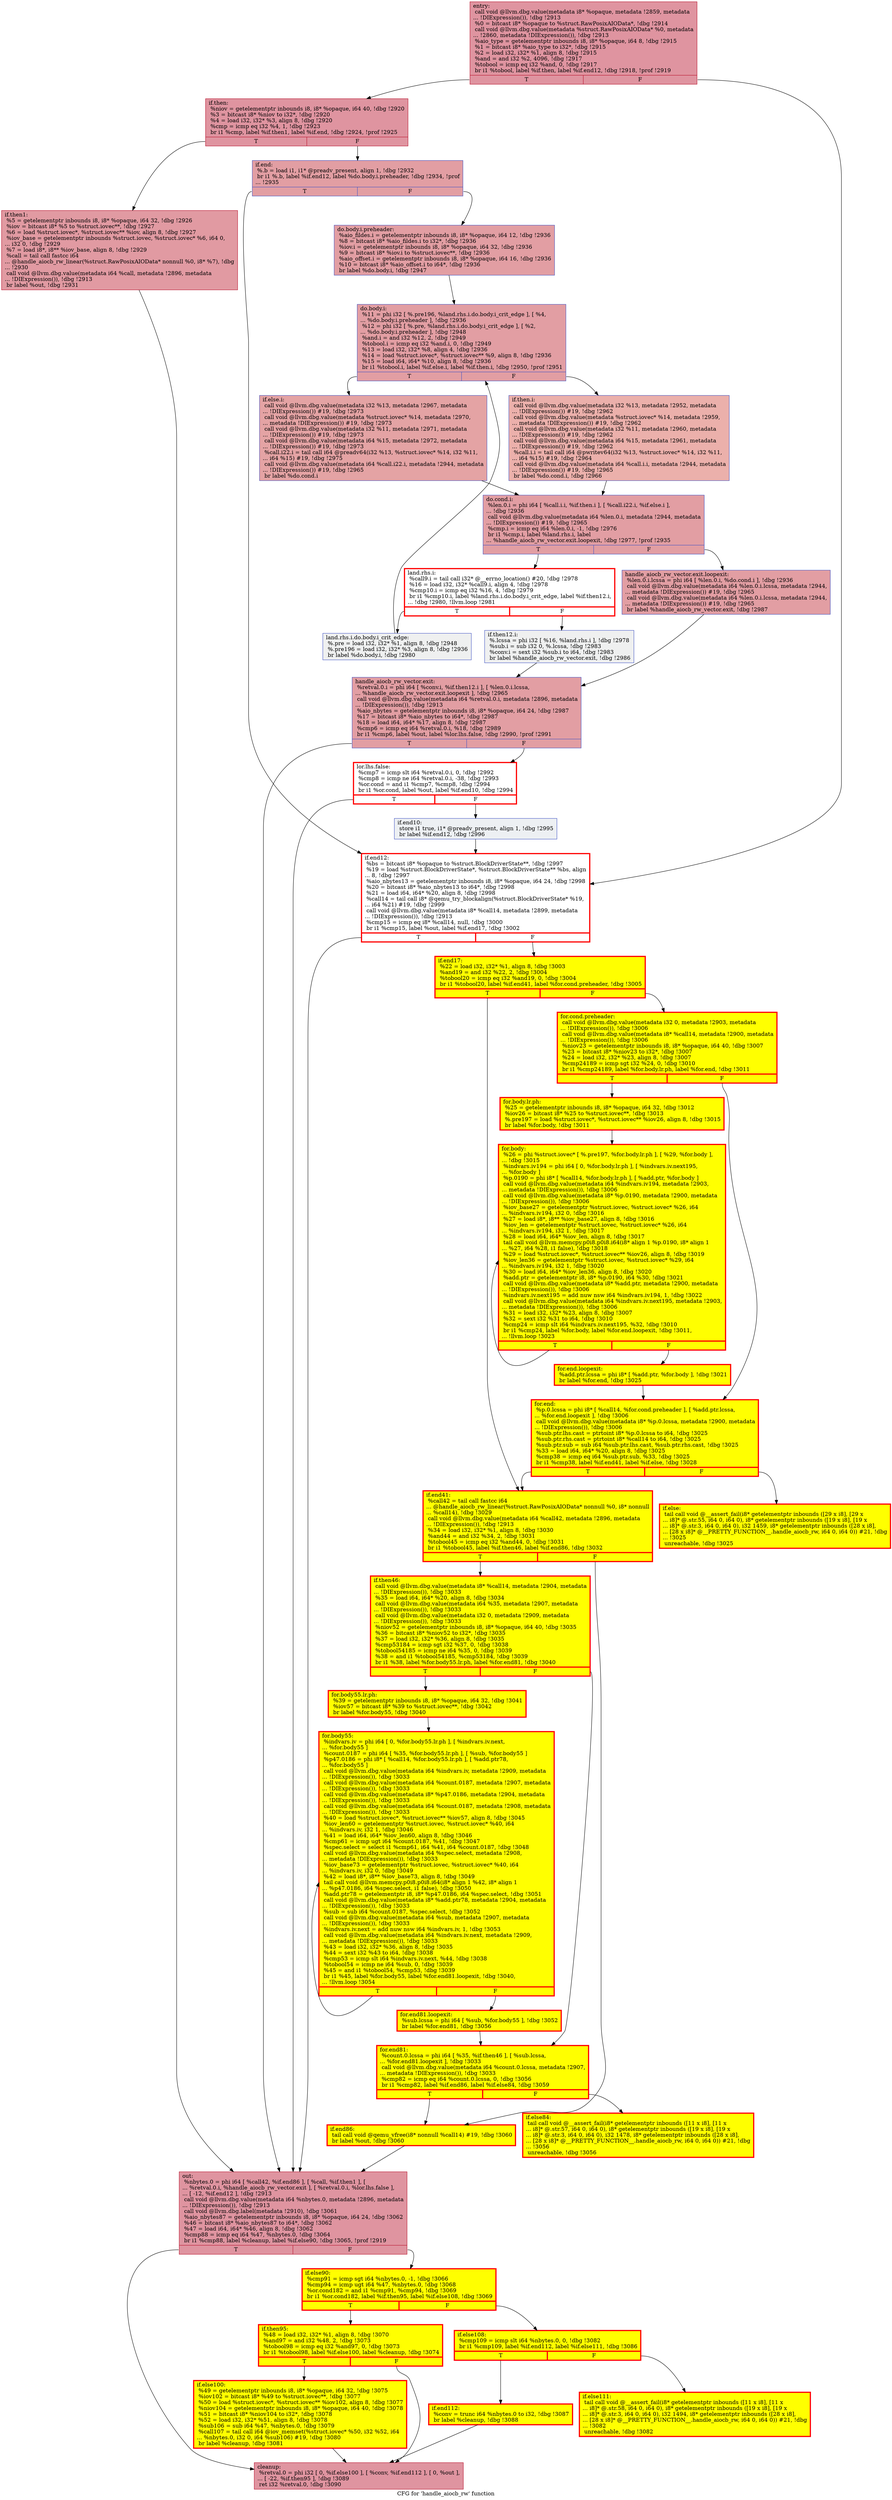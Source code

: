 digraph "CFG for 'handle_aiocb_rw' function" {
	label="CFG for 'handle_aiocb_rw' function";

	Node0x555822f0d650 [shape=record,color="#b70d28ff", style=filled, fillcolor="#b70d2870",label="{entry:\l  call void @llvm.dbg.value(metadata i8* %opaque, metadata !2859, metadata\l... !DIExpression()), !dbg !2913\l  %0 = bitcast i8* %opaque to %struct.RawPosixAIOData*, !dbg !2914\l  call void @llvm.dbg.value(metadata %struct.RawPosixAIOData* %0, metadata\l... !2860, metadata !DIExpression()), !dbg !2913\l  %aio_type = getelementptr inbounds i8, i8* %opaque, i64 8, !dbg !2915\l  %1 = bitcast i8* %aio_type to i32*, !dbg !2915\l  %2 = load i32, i32* %1, align 8, !dbg !2915\l  %and = and i32 %2, 4096, !dbg !2917\l  %tobool = icmp eq i32 %and, 0, !dbg !2917\l  br i1 %tobool, label %if.then, label %if.end12, !dbg !2918, !prof !2919\l|{<s0>T|<s1>F}}"];
	Node0x555822f0d650:s0 -> Node0x5558230dde10;
	Node0x555822f0d650:s1 -> Node0x5558230dde60;
	Node0x5558230dde10 [shape=record,color="#b70d28ff", style=filled, fillcolor="#b70d2870",label="{if.then:                                          \l  %niov = getelementptr inbounds i8, i8* %opaque, i64 40, !dbg !2920\l  %3 = bitcast i8* %niov to i32*, !dbg !2920\l  %4 = load i32, i32* %3, align 8, !dbg !2920\l  %cmp = icmp eq i32 %4, 1, !dbg !2923\l  br i1 %cmp, label %if.then1, label %if.end, !dbg !2924, !prof !2925\l|{<s0>T|<s1>F}}"];
	Node0x5558230dde10:s0 -> Node0x5558230de210;
	Node0x5558230dde10:s1 -> Node0x555823013680;
	Node0x5558230de210 [shape=record,color="#b70d28ff", style=filled, fillcolor="#bb1b2c70",label="{if.then1:                                         \l  %5 = getelementptr inbounds i8, i8* %opaque, i64 32, !dbg !2926\l  %iov = bitcast i8* %5 to %struct.iovec**, !dbg !2927\l  %6 = load %struct.iovec*, %struct.iovec** %iov, align 8, !dbg !2927\l  %iov_base = getelementptr inbounds %struct.iovec, %struct.iovec* %6, i64 0,\l... i32 0, !dbg !2929\l  %7 = load i8*, i8** %iov_base, align 8, !dbg !2929\l  %call = tail call fastcc i64\l... @handle_aiocb_rw_linear(%struct.RawPosixAIOData* nonnull %0, i8* %7), !dbg\l... !2930\l  call void @llvm.dbg.value(metadata i64 %call, metadata !2896, metadata\l... !DIExpression()), !dbg !2913\l  br label %out, !dbg !2931\l}"];
	Node0x5558230de210 -> Node0x555822eedd20;
	Node0x555823013680 [shape=record,color="#3d50c3ff", style=filled, fillcolor="#be242e70",label="{if.end:                                           \l  %.b = load i1, i1* @preadv_present, align 1, !dbg !2932\l  br i1 %.b, label %if.end12, label %do.body.i.preheader, !dbg !2934, !prof\l... !2935\l|{<s0>T|<s1>F}}"];
	Node0x555823013680:s0 -> Node0x5558230dde60;
	Node0x555823013680:s1 -> Node0x55582326eeb0;
	Node0x55582326eeb0 [shape=record,color="#3d50c3ff", style=filled, fillcolor="#be242e70",label="{do.body.i.preheader:                              \l  %aio_fildes.i = getelementptr inbounds i8, i8* %opaque, i64 12, !dbg !2936\l  %8 = bitcast i8* %aio_fildes.i to i32*, !dbg !2936\l  %iov.i = getelementptr inbounds i8, i8* %opaque, i64 32, !dbg !2936\l  %9 = bitcast i8* %iov.i to %struct.iovec**, !dbg !2936\l  %aio_offset.i = getelementptr inbounds i8, i8* %opaque, i64 16, !dbg !2936\l  %10 = bitcast i8* %aio_offset.i to i64*, !dbg !2936\l  br label %do.body.i, !dbg !2947\l}"];
	Node0x55582326eeb0 -> Node0x555823196860;
	Node0x555823196860 [shape=record,color="#3d50c3ff", style=filled, fillcolor="#be242e70",label="{do.body.i:                                        \l  %11 = phi i32 [ %.pre196, %land.rhs.i.do.body.i_crit_edge ], [ %4,\l... %do.body.i.preheader ], !dbg !2936\l  %12 = phi i32 [ %.pre, %land.rhs.i.do.body.i_crit_edge ], [ %2,\l... %do.body.i.preheader ], !dbg !2948\l  %and.i = and i32 %12, 2, !dbg !2949\l  %tobool.i = icmp eq i32 %and.i, 0, !dbg !2949\l  %13 = load i32, i32* %8, align 4, !dbg !2936\l  %14 = load %struct.iovec*, %struct.iovec** %9, align 8, !dbg !2936\l  %15 = load i64, i64* %10, align 8, !dbg !2936\l  br i1 %tobool.i, label %if.else.i, label %if.then.i, !dbg !2950, !prof !2951\l|{<s0>T|<s1>F}}"];
	Node0x555823196860:s0 -> Node0x555823114920;
	Node0x555823196860:s1 -> Node0x555822359a90;
	Node0x555822359a90 [shape=record,color="#3d50c3ff", style=filled, fillcolor="#d24b4070",label="{if.then.i:                                        \l  call void @llvm.dbg.value(metadata i32 %13, metadata !2952, metadata\l... !DIExpression()) #19, !dbg !2962\l  call void @llvm.dbg.value(metadata %struct.iovec* %14, metadata !2959,\l... metadata !DIExpression()) #19, !dbg !2962\l  call void @llvm.dbg.value(metadata i32 %11, metadata !2960, metadata\l... !DIExpression()) #19, !dbg !2962\l  call void @llvm.dbg.value(metadata i64 %15, metadata !2961, metadata\l... !DIExpression()) #19, !dbg !2962\l  %call.i.i = tail call i64 @pwritev64(i32 %13, %struct.iovec* %14, i32 %11,\l... i64 %15) #19, !dbg !2964\l  call void @llvm.dbg.value(metadata i64 %call.i.i, metadata !2944, metadata\l... !DIExpression()) #19, !dbg !2965\l  br label %do.cond.i, !dbg !2966\l}"];
	Node0x555822359a90 -> Node0x5558231968d0;
	Node0x555823114920 [shape=record,color="#3d50c3ff", style=filled, fillcolor="#c32e3170",label="{if.else.i:                                        \l  call void @llvm.dbg.value(metadata i32 %13, metadata !2967, metadata\l... !DIExpression()) #19, !dbg !2973\l  call void @llvm.dbg.value(metadata %struct.iovec* %14, metadata !2970,\l... metadata !DIExpression()) #19, !dbg !2973\l  call void @llvm.dbg.value(metadata i32 %11, metadata !2971, metadata\l... !DIExpression()) #19, !dbg !2973\l  call void @llvm.dbg.value(metadata i64 %15, metadata !2972, metadata\l... !DIExpression()) #19, !dbg !2973\l  %call.i22.i = tail call i64 @preadv64(i32 %13, %struct.iovec* %14, i32 %11,\l... i64 %15) #19, !dbg !2975\l  call void @llvm.dbg.value(metadata i64 %call.i22.i, metadata !2944, metadata\l... !DIExpression()) #19, !dbg !2965\l  br label %do.cond.i\l}"];
	Node0x555823114920 -> Node0x5558231968d0;
	Node0x5558231968d0 [shape=record,color="#3d50c3ff", style=filled, fillcolor="#be242e70",label="{do.cond.i:                                        \l  %len.0.i = phi i64 [ %call.i.i, %if.then.i ], [ %call.i22.i, %if.else.i ],\l... !dbg !2936\l  call void @llvm.dbg.value(metadata i64 %len.0.i, metadata !2944, metadata\l... !DIExpression()) #19, !dbg !2965\l  %cmp.i = icmp eq i64 %len.0.i, -1, !dbg !2976\l  br i1 %cmp.i, label %land.rhs.i, label\l... %handle_aiocb_rw_vector.exit.loopexit, !dbg !2977, !prof !2935\l|{<s0>T|<s1>F}}"];
	Node0x5558231968d0:s0 -> Node0x5558232b13a0;
	Node0x5558231968d0:s1 -> Node0x5558230b7210;
	Node0x5558232b13a0 [shape=record,penwidth=3.0, color="red",label="{land.rhs.i:                                       \l  %call9.i = tail call i32* @__errno_location() #20, !dbg !2978\l  %16 = load i32, i32* %call9.i, align 4, !dbg !2978\l  %cmp10.i = icmp eq i32 %16, 4, !dbg !2979\l  br i1 %cmp10.i, label %land.rhs.i.do.body.i_crit_edge, label %if.then12.i,\l... !dbg !2980, !llvm.loop !2981\l|{<s0>T|<s1>F}}"];
	Node0x5558232b13a0:s0 -> Node0x55582315cb90;
	Node0x5558232b13a0:s1 -> Node0x5558230144a0;
	Node0x55582315cb90 [shape=record,color="#3d50c3ff", style=filled, fillcolor="#dbdcde70",label="{land.rhs.i.do.body.i_crit_edge:                   \l  %.pre = load i32, i32* %1, align 8, !dbg !2948\l  %.pre196 = load i32, i32* %3, align 8, !dbg !2936\l  br label %do.body.i, !dbg !2980\l}"];
	Node0x55582315cb90 -> Node0x555823196860;
	Node0x5558230144a0 [shape=record,color="#3d50c3ff", style=filled, fillcolor="#dbdcde70",label="{if.then12.i:                                      \l  %.lcssa = phi i32 [ %16, %land.rhs.i ], !dbg !2978\l  %sub.i = sub i32 0, %.lcssa, !dbg !2983\l  %conv.i = sext i32 %sub.i to i64, !dbg !2983\l  br label %handle_aiocb_rw_vector.exit, !dbg !2986\l}"];
	Node0x5558230144a0 -> Node0x555823113e60;
	Node0x5558230b7210 [shape=record,color="#3d50c3ff", style=filled, fillcolor="#be242e70",label="{handle_aiocb_rw_vector.exit.loopexit:             \l  %len.0.i.lcssa = phi i64 [ %len.0.i, %do.cond.i ], !dbg !2936\l  call void @llvm.dbg.value(metadata i64 %len.0.i.lcssa, metadata !2944,\l... metadata !DIExpression()) #19, !dbg !2965\l  call void @llvm.dbg.value(metadata i64 %len.0.i.lcssa, metadata !2944,\l... metadata !DIExpression()) #19, !dbg !2965\l  br label %handle_aiocb_rw_vector.exit, !dbg !2987\l}"];
	Node0x5558230b7210 -> Node0x555823113e60;
	Node0x555823113e60 [shape=record,color="#3d50c3ff", style=filled, fillcolor="#be242e70",label="{handle_aiocb_rw_vector.exit:                      \l  %retval.0.i = phi i64 [ %conv.i, %if.then12.i ], [ %len.0.i.lcssa,\l... %handle_aiocb_rw_vector.exit.loopexit ], !dbg !2965\l  call void @llvm.dbg.value(metadata i64 %retval.0.i, metadata !2896, metadata\l... !DIExpression()), !dbg !2913\l  %aio_nbytes = getelementptr inbounds i8, i8* %opaque, i64 24, !dbg !2987\l  %17 = bitcast i8* %aio_nbytes to i64*, !dbg !2987\l  %18 = load i64, i64* %17, align 8, !dbg !2987\l  %cmp6 = icmp eq i64 %retval.0.i, %18, !dbg !2989\l  br i1 %cmp6, label %out, label %lor.lhs.false, !dbg !2990, !prof !2991\l|{<s0>T|<s1>F}}"];
	Node0x555823113e60:s0 -> Node0x555822eedd20;
	Node0x555823113e60:s1 -> Node0x555823189eb0;
	Node0x555823189eb0 [shape=record,penwidth=3.0, color="red",label="{lor.lhs.false:                                    \l  %cmp7 = icmp slt i64 %retval.0.i, 0, !dbg !2992\l  %cmp8 = icmp ne i64 %retval.0.i, -38, !dbg !2993\l  %or.cond = and i1 %cmp7, %cmp8, !dbg !2994\l  br i1 %or.cond, label %out, label %if.end10, !dbg !2994\l|{<s0>T|<s1>F}}"];
	Node0x555823189eb0:s0 -> Node0x555822eedd20;
	Node0x555823189eb0:s1 -> Node0x555823189e60;
	Node0x555823189e60 [shape=record,color="#3d50c3ff", style=filled, fillcolor="#d6dce470",label="{if.end10:                                         \l  store i1 true, i1* @preadv_present, align 1, !dbg !2995\l  br label %if.end12, !dbg !2996\l}"];
	Node0x555823189e60 -> Node0x5558230dde60;
	Node0x5558230dde60 [shape=record,penwidth=3.0, color="red",label="{if.end12:                                         \l  %bs = bitcast i8* %opaque to %struct.BlockDriverState**, !dbg !2997\l  %19 = load %struct.BlockDriverState*, %struct.BlockDriverState** %bs, align\l... 8, !dbg !2997\l  %aio_nbytes13 = getelementptr inbounds i8, i8* %opaque, i64 24, !dbg !2998\l  %20 = bitcast i8* %aio_nbytes13 to i64*, !dbg !2998\l  %21 = load i64, i64* %20, align 8, !dbg !2998\l  %call14 = tail call i8* @qemu_try_blockalign(%struct.BlockDriverState* %19,\l... i64 %21) #19, !dbg !2999\l  call void @llvm.dbg.value(metadata i8* %call14, metadata !2899, metadata\l... !DIExpression()), !dbg !2913\l  %cmp15 = icmp eq i8* %call14, null, !dbg !3000\l  br i1 %cmp15, label %out, label %if.end17, !dbg !3002\l|{<s0>T|<s1>F}}"];
	Node0x5558230dde60:s0 -> Node0x555822eedd20;
	Node0x5558230dde60:s1 -> Node0x5558230fa3d0;
	Node0x5558230fa3d0 [shape=record,penwidth=3.0, style="filled", color="red", fillcolor="yellow",label="{if.end17:                                         \l  %22 = load i32, i32* %1, align 8, !dbg !3003\l  %and19 = and i32 %22, 2, !dbg !3004\l  %tobool20 = icmp eq i32 %and19, 0, !dbg !3004\l  br i1 %tobool20, label %if.end41, label %for.cond.preheader, !dbg !3005\l|{<s0>T|<s1>F}}"];
	Node0x5558230fa3d0:s0 -> Node0x5558230fa9b0;
	Node0x5558230fa3d0:s1 -> Node0x55582300b1a0;
	Node0x55582300b1a0 [shape=record,penwidth=3.0, style="filled", color="red", fillcolor="yellow",label="{for.cond.preheader:                               \l  call void @llvm.dbg.value(metadata i32 0, metadata !2903, metadata\l... !DIExpression()), !dbg !3006\l  call void @llvm.dbg.value(metadata i8* %call14, metadata !2900, metadata\l... !DIExpression()), !dbg !3006\l  %niov23 = getelementptr inbounds i8, i8* %opaque, i64 40, !dbg !3007\l  %23 = bitcast i8* %niov23 to i32*, !dbg !3007\l  %24 = load i32, i32* %23, align 8, !dbg !3007\l  %cmp24189 = icmp sgt i32 %24, 0, !dbg !3010\l  br i1 %cmp24189, label %for.body.lr.ph, label %for.end, !dbg !3011\l|{<s0>T|<s1>F}}"];
	Node0x55582300b1a0:s0 -> Node0x55582318a400;
	Node0x55582300b1a0:s1 -> Node0x5558230fb540;
	Node0x55582318a400 [shape=record,penwidth=3.0, style="filled", color="red", fillcolor="yellow",label="{for.body.lr.ph:                                   \l  %25 = getelementptr inbounds i8, i8* %opaque, i64 32, !dbg !3012\l  %iov26 = bitcast i8* %25 to %struct.iovec**, !dbg !3013\l  %.pre197 = load %struct.iovec*, %struct.iovec** %iov26, align 8, !dbg !3015\l  br label %for.body, !dbg !3011\l}"];
	Node0x55582318a400 -> Node0x5558230fb9a0;
	Node0x5558230fb9a0 [shape=record,penwidth=3.0, style="filled", color="red", fillcolor="yellow",label="{for.body:                                         \l  %26 = phi %struct.iovec* [ %.pre197, %for.body.lr.ph ], [ %29, %for.body ],\l... !dbg !3015\l  %indvars.iv194 = phi i64 [ 0, %for.body.lr.ph ], [ %indvars.iv.next195,\l... %for.body ]\l  %p.0190 = phi i8* [ %call14, %for.body.lr.ph ], [ %add.ptr, %for.body ]\l  call void @llvm.dbg.value(metadata i64 %indvars.iv194, metadata !2903,\l... metadata !DIExpression()), !dbg !3006\l  call void @llvm.dbg.value(metadata i8* %p.0190, metadata !2900, metadata\l... !DIExpression()), !dbg !3006\l  %iov_base27 = getelementptr %struct.iovec, %struct.iovec* %26, i64\l... %indvars.iv194, i32 0, !dbg !3016\l  %27 = load i8*, i8** %iov_base27, align 8, !dbg !3016\l  %iov_len = getelementptr %struct.iovec, %struct.iovec* %26, i64\l... %indvars.iv194, i32 1, !dbg !3017\l  %28 = load i64, i64* %iov_len, align 8, !dbg !3017\l  tail call void @llvm.memcpy.p0i8.p0i8.i64(i8* align 1 %p.0190, i8* align 1\l... %27, i64 %28, i1 false), !dbg !3018\l  %29 = load %struct.iovec*, %struct.iovec** %iov26, align 8, !dbg !3019\l  %iov_len36 = getelementptr %struct.iovec, %struct.iovec* %29, i64\l... %indvars.iv194, i32 1, !dbg !3020\l  %30 = load i64, i64* %iov_len36, align 8, !dbg !3020\l  %add.ptr = getelementptr i8, i8* %p.0190, i64 %30, !dbg !3021\l  call void @llvm.dbg.value(metadata i8* %add.ptr, metadata !2900, metadata\l... !DIExpression()), !dbg !3006\l  %indvars.iv.next195 = add nuw nsw i64 %indvars.iv194, 1, !dbg !3022\l  call void @llvm.dbg.value(metadata i64 %indvars.iv.next195, metadata !2903,\l... metadata !DIExpression()), !dbg !3006\l  %31 = load i32, i32* %23, align 8, !dbg !3007\l  %32 = sext i32 %31 to i64, !dbg !3010\l  %cmp24 = icmp slt i64 %indvars.iv.next195, %32, !dbg !3010\l  br i1 %cmp24, label %for.body, label %for.end.loopexit, !dbg !3011,\l... !llvm.loop !3023\l|{<s0>T|<s1>F}}"];
	Node0x5558230fb9a0:s0 -> Node0x5558230fb9a0;
	Node0x5558230fb9a0:s1 -> Node0x55582305fcb0;
	Node0x55582305fcb0 [shape=record,penwidth=3.0, style="filled", color="red", fillcolor="yellow",label="{for.end.loopexit:                                 \l  %add.ptr.lcssa = phi i8* [ %add.ptr, %for.body ], !dbg !3021\l  br label %for.end, !dbg !3025\l}"];
	Node0x55582305fcb0 -> Node0x5558230fb540;
	Node0x5558230fb540 [shape=record,penwidth=3.0, style="filled", color="red", fillcolor="yellow",label="{for.end:                                          \l  %p.0.lcssa = phi i8* [ %call14, %for.cond.preheader ], [ %add.ptr.lcssa,\l... %for.end.loopexit ], !dbg !3006\l  call void @llvm.dbg.value(metadata i8* %p.0.lcssa, metadata !2900, metadata\l... !DIExpression()), !dbg !3006\l  %sub.ptr.lhs.cast = ptrtoint i8* %p.0.lcssa to i64, !dbg !3025\l  %sub.ptr.rhs.cast = ptrtoint i8* %call14 to i64, !dbg !3025\l  %sub.ptr.sub = sub i64 %sub.ptr.lhs.cast, %sub.ptr.rhs.cast, !dbg !3025\l  %33 = load i64, i64* %20, align 8, !dbg !3025\l  %cmp38 = icmp eq i64 %sub.ptr.sub, %33, !dbg !3025\l  br i1 %cmp38, label %if.end41, label %if.else, !dbg !3028\l|{<s0>T|<s1>F}}"];
	Node0x5558230fb540:s0 -> Node0x5558230fa9b0;
	Node0x5558230fb540:s1 -> Node0x5558230ff370;
	Node0x5558230ff370 [shape=record,penwidth=3.0, style="filled", color="red", fillcolor="yellow",label="{if.else:                                          \l  tail call void @__assert_fail(i8* getelementptr inbounds ([29 x i8], [29 x\l... i8]* @.str.55, i64 0, i64 0), i8* getelementptr inbounds ([19 x i8], [19 x\l... i8]* @.str.3, i64 0, i64 0), i32 1459, i8* getelementptr inbounds ([28 x i8],\l... [28 x i8]* @__PRETTY_FUNCTION__.handle_aiocb_rw, i64 0, i64 0)) #21, !dbg\l... !3025\l  unreachable, !dbg !3025\l}"];
	Node0x5558230fa9b0 [shape=record,penwidth=3.0, style="filled", color="red", fillcolor="yellow",label="{if.end41:                                         \l  %call42 = tail call fastcc i64\l... @handle_aiocb_rw_linear(%struct.RawPosixAIOData* nonnull %0, i8* nonnull\l... %call14), !dbg !3029\l  call void @llvm.dbg.value(metadata i64 %call42, metadata !2896, metadata\l... !DIExpression()), !dbg !2913\l  %34 = load i32, i32* %1, align 8, !dbg !3030\l  %and44 = and i32 %34, 2, !dbg !3031\l  %tobool45 = icmp eq i32 %and44, 0, !dbg !3031\l  br i1 %tobool45, label %if.then46, label %if.end86, !dbg !3032\l|{<s0>T|<s1>F}}"];
	Node0x5558230fa9b0:s0 -> Node0x5558230ffe40;
	Node0x5558230fa9b0:s1 -> Node0x5558231005e0;
	Node0x5558230ffe40 [shape=record,penwidth=3.0, style="filled", color="red", fillcolor="yellow",label="{if.then46:                                        \l  call void @llvm.dbg.value(metadata i8* %call14, metadata !2904, metadata\l... !DIExpression()), !dbg !3033\l  %35 = load i64, i64* %20, align 8, !dbg !3034\l  call void @llvm.dbg.value(metadata i64 %35, metadata !2907, metadata\l... !DIExpression()), !dbg !3033\l  call void @llvm.dbg.value(metadata i32 0, metadata !2909, metadata\l... !DIExpression()), !dbg !3033\l  %niov52 = getelementptr inbounds i8, i8* %opaque, i64 40, !dbg !3035\l  %36 = bitcast i8* %niov52 to i32*, !dbg !3035\l  %37 = load i32, i32* %36, align 8, !dbg !3035\l  %cmp53184 = icmp sgt i32 %37, 0, !dbg !3038\l  %tobool54185 = icmp ne i64 %35, 0, !dbg !3039\l  %38 = and i1 %tobool54185, %cmp53184, !dbg !3039\l  br i1 %38, label %for.body55.lr.ph, label %for.end81, !dbg !3040\l|{<s0>T|<s1>F}}"];
	Node0x5558230ffe40:s0 -> Node0x555823199080;
	Node0x5558230ffe40:s1 -> Node0x55582319b700;
	Node0x555823199080 [shape=record,penwidth=3.0, style="filled", color="red", fillcolor="yellow",label="{for.body55.lr.ph:                                 \l  %39 = getelementptr inbounds i8, i8* %opaque, i64 32, !dbg !3041\l  %iov57 = bitcast i8* %39 to %struct.iovec**, !dbg !3042\l  br label %for.body55, !dbg !3040\l}"];
	Node0x555823199080 -> Node0x55582319bb60;
	Node0x55582319bb60 [shape=record,penwidth=3.0, style="filled", color="red", fillcolor="yellow",label="{for.body55:                                       \l  %indvars.iv = phi i64 [ 0, %for.body55.lr.ph ], [ %indvars.iv.next,\l... %for.body55 ]\l  %count.0187 = phi i64 [ %35, %for.body55.lr.ph ], [ %sub, %for.body55 ]\l  %p47.0186 = phi i8* [ %call14, %for.body55.lr.ph ], [ %add.ptr78,\l... %for.body55 ]\l  call void @llvm.dbg.value(metadata i64 %indvars.iv, metadata !2909, metadata\l... !DIExpression()), !dbg !3033\l  call void @llvm.dbg.value(metadata i64 %count.0187, metadata !2907, metadata\l... !DIExpression()), !dbg !3033\l  call void @llvm.dbg.value(metadata i8* %p47.0186, metadata !2904, metadata\l... !DIExpression()), !dbg !3033\l  call void @llvm.dbg.value(metadata i64 %count.0187, metadata !2908, metadata\l... !DIExpression()), !dbg !3033\l  %40 = load %struct.iovec*, %struct.iovec** %iov57, align 8, !dbg !3045\l  %iov_len60 = getelementptr %struct.iovec, %struct.iovec* %40, i64\l... %indvars.iv, i32 1, !dbg !3046\l  %41 = load i64, i64* %iov_len60, align 8, !dbg !3046\l  %cmp61 = icmp ugt i64 %count.0187, %41, !dbg !3047\l  %spec.select = select i1 %cmp61, i64 %41, i64 %count.0187, !dbg !3048\l  call void @llvm.dbg.value(metadata i64 %spec.select, metadata !2908,\l... metadata !DIExpression()), !dbg !3033\l  %iov_base73 = getelementptr %struct.iovec, %struct.iovec* %40, i64\l... %indvars.iv, i32 0, !dbg !3049\l  %42 = load i8*, i8** %iov_base73, align 8, !dbg !3049\l  tail call void @llvm.memcpy.p0i8.p0i8.i64(i8* align 1 %42, i8* align 1\l... %p47.0186, i64 %spec.select, i1 false), !dbg !3050\l  %add.ptr78 = getelementptr i8, i8* %p47.0186, i64 %spec.select, !dbg !3051\l  call void @llvm.dbg.value(metadata i8* %add.ptr78, metadata !2904, metadata\l... !DIExpression()), !dbg !3033\l  %sub = sub i64 %count.0187, %spec.select, !dbg !3052\l  call void @llvm.dbg.value(metadata i64 %sub, metadata !2907, metadata\l... !DIExpression()), !dbg !3033\l  %indvars.iv.next = add nuw nsw i64 %indvars.iv, 1, !dbg !3053\l  call void @llvm.dbg.value(metadata i64 %indvars.iv.next, metadata !2909,\l... metadata !DIExpression()), !dbg !3033\l  %43 = load i32, i32* %36, align 8, !dbg !3035\l  %44 = sext i32 %43 to i64, !dbg !3038\l  %cmp53 = icmp slt i64 %indvars.iv.next, %44, !dbg !3038\l  %tobool54 = icmp ne i64 %sub, 0, !dbg !3039\l  %45 = and i1 %tobool54, %cmp53, !dbg !3039\l  br i1 %45, label %for.body55, label %for.end81.loopexit, !dbg !3040,\l... !llvm.loop !3054\l|{<s0>T|<s1>F}}"];
	Node0x55582319bb60:s0 -> Node0x55582319bb60;
	Node0x55582319bb60:s1 -> Node0x5558231cb5b0;
	Node0x5558231cb5b0 [shape=record,penwidth=3.0, style="filled", color="red", fillcolor="yellow",label="{for.end81.loopexit:                               \l  %sub.lcssa = phi i64 [ %sub, %for.body55 ], !dbg !3052\l  br label %for.end81, !dbg !3056\l}"];
	Node0x5558231cb5b0 -> Node0x55582319b700;
	Node0x55582319b700 [shape=record,penwidth=3.0, style="filled", color="red", fillcolor="yellow",label="{for.end81:                                        \l  %count.0.lcssa = phi i64 [ %35, %if.then46 ], [ %sub.lcssa,\l... %for.end81.loopexit ], !dbg !3033\l  call void @llvm.dbg.value(metadata i64 %count.0.lcssa, metadata !2907,\l... metadata !DIExpression()), !dbg !3033\l  %cmp82 = icmp eq i64 %count.0.lcssa, 0, !dbg !3056\l  br i1 %cmp82, label %if.end86, label %if.else84, !dbg !3059\l|{<s0>T|<s1>F}}"];
	Node0x55582319b700:s0 -> Node0x5558231005e0;
	Node0x55582319b700:s1 -> Node0x5558231a0150;
	Node0x5558231a0150 [shape=record,penwidth=3.0, style="filled", color="red", fillcolor="yellow",label="{if.else84:                                        \l  tail call void @__assert_fail(i8* getelementptr inbounds ([11 x i8], [11 x\l... i8]* @.str.57, i64 0, i64 0), i8* getelementptr inbounds ([19 x i8], [19 x\l... i8]* @.str.3, i64 0, i64 0), i32 1478, i8* getelementptr inbounds ([28 x i8],\l... [28 x i8]* @__PRETTY_FUNCTION__.handle_aiocb_rw, i64 0, i64 0)) #21, !dbg\l... !3056\l  unreachable, !dbg !3056\l}"];
	Node0x5558231005e0 [shape=record,penwidth=3.0, style="filled", color="red", fillcolor="yellow",label="{if.end86:                                         \l  tail call void @qemu_vfree(i8* nonnull %call14) #19, !dbg !3060\l  br label %out, !dbg !3060\l}"];
	Node0x5558231005e0 -> Node0x555822eedd20;
	Node0x555822eedd20 [shape=record,color="#b70d28ff", style=filled, fillcolor="#b70d2870",label="{out:                                              \l  %nbytes.0 = phi i64 [ %call42, %if.end86 ], [ %call, %if.then1 ], [\l... %retval.0.i, %handle_aiocb_rw_vector.exit ], [ %retval.0.i, %lor.lhs.false ],\l... [ -12, %if.end12 ], !dbg !2913\l  call void @llvm.dbg.value(metadata i64 %nbytes.0, metadata !2896, metadata\l... !DIExpression()), !dbg !2913\l  call void @llvm.dbg.label(metadata !2910), !dbg !3061\l  %aio_nbytes87 = getelementptr inbounds i8, i8* %opaque, i64 24, !dbg !3062\l  %46 = bitcast i8* %aio_nbytes87 to i64*, !dbg !3062\l  %47 = load i64, i64* %46, align 8, !dbg !3062\l  %cmp88 = icmp eq i64 %47, %nbytes.0, !dbg !3064\l  br i1 %cmp88, label %cleanup, label %if.else90, !dbg !3065, !prof !2919\l|{<s0>T|<s1>F}}"];
	Node0x555822eedd20:s0 -> Node0x5558231a1860;
	Node0x555822eedd20:s1 -> Node0x5558231a1080;
	Node0x5558231a1080 [shape=record,penwidth=3.0, style="filled", color="red", fillcolor="yellow",label="{if.else90:                                        \l  %cmp91 = icmp sgt i64 %nbytes.0, -1, !dbg !3066\l  %cmp94 = icmp ugt i64 %47, %nbytes.0, !dbg !3068\l  %or.cond182 = and i1 %cmp91, %cmp94, !dbg !3069\l  br i1 %or.cond182, label %if.then95, label %if.else108, !dbg !3069\l|{<s0>T|<s1>F}}"];
	Node0x5558231a1080:s0 -> Node0x5558231a1bc0;
	Node0x5558231a1080:s1 -> Node0x5558231a1c60;
	Node0x5558231a1bc0 [shape=record,penwidth=3.0, style="filled", color="red", fillcolor="yellow",label="{if.then95:                                        \l  %48 = load i32, i32* %1, align 8, !dbg !3070\l  %and97 = and i32 %48, 2, !dbg !3073\l  %tobool98 = icmp eq i32 %and97, 0, !dbg !3073\l  br i1 %tobool98, label %if.else100, label %cleanup, !dbg !3074\l|{<s0>T|<s1>F}}"];
	Node0x5558231a1bc0:s0 -> Node0x5558231a26b0;
	Node0x5558231a1bc0:s1 -> Node0x5558231a1860;
	Node0x5558231a26b0 [shape=record,penwidth=3.0, style="filled", color="red", fillcolor="yellow",label="{if.else100:                                       \l  %49 = getelementptr inbounds i8, i8* %opaque, i64 32, !dbg !3075\l  %iov102 = bitcast i8* %49 to %struct.iovec**, !dbg !3077\l  %50 = load %struct.iovec*, %struct.iovec** %iov102, align 8, !dbg !3077\l  %niov104 = getelementptr inbounds i8, i8* %opaque, i64 40, !dbg !3078\l  %51 = bitcast i8* %niov104 to i32*, !dbg !3078\l  %52 = load i32, i32* %51, align 8, !dbg !3078\l  %sub106 = sub i64 %47, %nbytes.0, !dbg !3079\l  %call107 = tail call i64 @iov_memset(%struct.iovec* %50, i32 %52, i64\l... %nbytes.0, i32 0, i64 %sub106) #19, !dbg !3080\l  br label %cleanup, !dbg !3081\l}"];
	Node0x5558231a26b0 -> Node0x5558231a1860;
	Node0x5558231a1c60 [shape=record,penwidth=3.0, style="filled", color="red", fillcolor="yellow",label="{if.else108:                                       \l  %cmp109 = icmp slt i64 %nbytes.0, 0, !dbg !3082\l  br i1 %cmp109, label %if.end112, label %if.else111, !dbg !3086\l|{<s0>T|<s1>F}}"];
	Node0x5558231a1c60:s0 -> Node0x5558231a4480;
	Node0x5558231a1c60:s1 -> Node0x5558231a44d0;
	Node0x5558231a44d0 [shape=record,penwidth=3.0, style="filled", color="red", fillcolor="yellow",label="{if.else111:                                       \l  tail call void @__assert_fail(i8* getelementptr inbounds ([11 x i8], [11 x\l... i8]* @.str.58, i64 0, i64 0), i8* getelementptr inbounds ([19 x i8], [19 x\l... i8]* @.str.3, i64 0, i64 0), i32 1494, i8* getelementptr inbounds ([28 x i8],\l... [28 x i8]* @__PRETTY_FUNCTION__.handle_aiocb_rw, i64 0, i64 0)) #21, !dbg\l... !3082\l  unreachable, !dbg !3082\l}"];
	Node0x5558231a4480 [shape=record,penwidth=3.0, style="filled", color="red", fillcolor="yellow",label="{if.end112:                                        \l  %conv = trunc i64 %nbytes.0 to i32, !dbg !3087\l  br label %cleanup, !dbg !3088\l}"];
	Node0x5558231a4480 -> Node0x5558231a1860;
	Node0x5558231a1860 [shape=record,color="#b70d28ff", style=filled, fillcolor="#b70d2870",label="{cleanup:                                          \l  %retval.0 = phi i32 [ 0, %if.else100 ], [ %conv, %if.end112 ], [ 0, %out ],\l... [ -22, %if.then95 ], !dbg !3089\l  ret i32 %retval.0, !dbg !3090\l}"];
}
